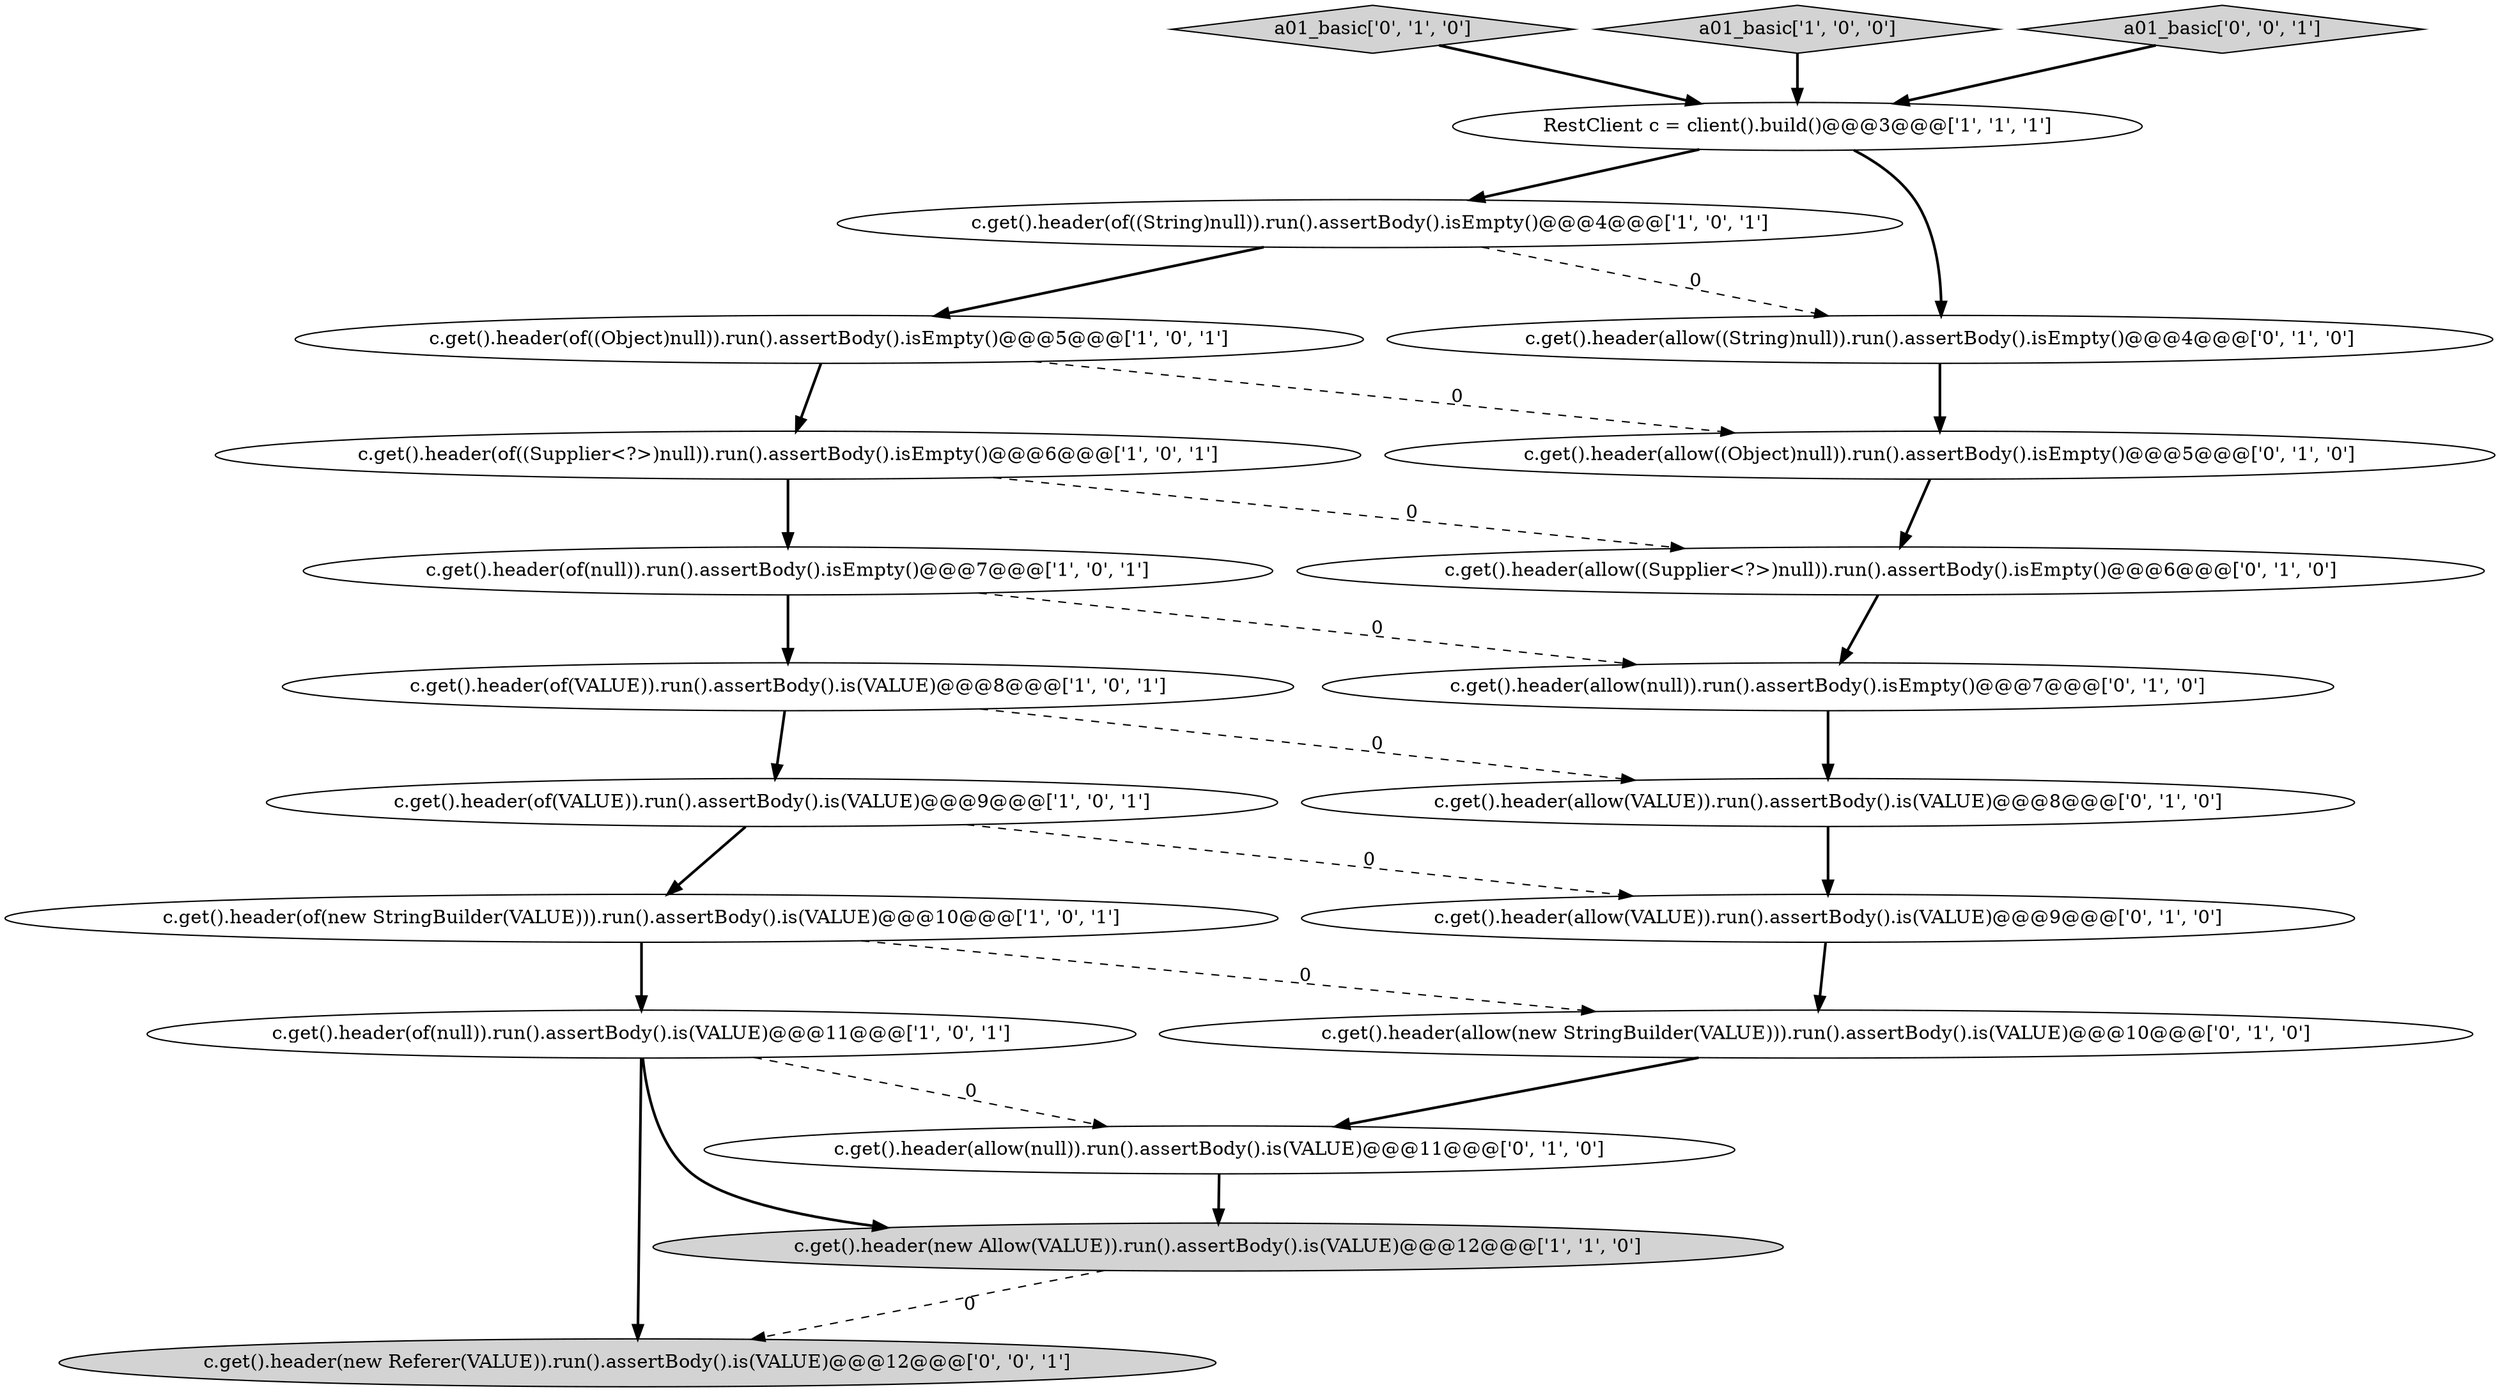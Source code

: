 digraph {
21 [style = filled, label = "c.get().header(new Referer(VALUE)).run().assertBody().is(VALUE)@@@12@@@['0', '0', '1']", fillcolor = lightgray, shape = ellipse image = "AAA0AAABBB3BBB"];
10 [style = filled, label = "c.get().header(new Allow(VALUE)).run().assertBody().is(VALUE)@@@12@@@['1', '1', '0']", fillcolor = lightgray, shape = ellipse image = "AAA0AAABBB1BBB"];
0 [style = filled, label = "c.get().header(of((Object)null)).run().assertBody().isEmpty()@@@5@@@['1', '0', '1']", fillcolor = white, shape = ellipse image = "AAA0AAABBB1BBB"];
6 [style = filled, label = "c.get().header(of(null)).run().assertBody().is(VALUE)@@@11@@@['1', '0', '1']", fillcolor = white, shape = ellipse image = "AAA0AAABBB1BBB"];
19 [style = filled, label = "a01_basic['0', '1', '0']", fillcolor = lightgray, shape = diamond image = "AAA0AAABBB2BBB"];
5 [style = filled, label = "a01_basic['1', '0', '0']", fillcolor = lightgray, shape = diamond image = "AAA0AAABBB1BBB"];
4 [style = filled, label = "c.get().header(of(new StringBuilder(VALUE))).run().assertBody().is(VALUE)@@@10@@@['1', '0', '1']", fillcolor = white, shape = ellipse image = "AAA0AAABBB1BBB"];
9 [style = filled, label = "c.get().header(of((Supplier<?>)null)).run().assertBody().isEmpty()@@@6@@@['1', '0', '1']", fillcolor = white, shape = ellipse image = "AAA0AAABBB1BBB"];
11 [style = filled, label = "c.get().header(allow(new StringBuilder(VALUE))).run().assertBody().is(VALUE)@@@10@@@['0', '1', '0']", fillcolor = white, shape = ellipse image = "AAA1AAABBB2BBB"];
12 [style = filled, label = "c.get().header(allow((String)null)).run().assertBody().isEmpty()@@@4@@@['0', '1', '0']", fillcolor = white, shape = ellipse image = "AAA1AAABBB2BBB"];
2 [style = filled, label = "c.get().header(of(null)).run().assertBody().isEmpty()@@@7@@@['1', '0', '1']", fillcolor = white, shape = ellipse image = "AAA0AAABBB1BBB"];
8 [style = filled, label = "RestClient c = client().build()@@@3@@@['1', '1', '1']", fillcolor = white, shape = ellipse image = "AAA0AAABBB1BBB"];
3 [style = filled, label = "c.get().header(of((String)null)).run().assertBody().isEmpty()@@@4@@@['1', '0', '1']", fillcolor = white, shape = ellipse image = "AAA0AAABBB1BBB"];
20 [style = filled, label = "a01_basic['0', '0', '1']", fillcolor = lightgray, shape = diamond image = "AAA0AAABBB3BBB"];
17 [style = filled, label = "c.get().header(allow((Supplier<?>)null)).run().assertBody().isEmpty()@@@6@@@['0', '1', '0']", fillcolor = white, shape = ellipse image = "AAA1AAABBB2BBB"];
13 [style = filled, label = "c.get().header(allow(null)).run().assertBody().isEmpty()@@@7@@@['0', '1', '0']", fillcolor = white, shape = ellipse image = "AAA1AAABBB2BBB"];
16 [style = filled, label = "c.get().header(allow(VALUE)).run().assertBody().is(VALUE)@@@9@@@['0', '1', '0']", fillcolor = white, shape = ellipse image = "AAA1AAABBB2BBB"];
7 [style = filled, label = "c.get().header(of(VALUE)).run().assertBody().is(VALUE)@@@9@@@['1', '0', '1']", fillcolor = white, shape = ellipse image = "AAA0AAABBB1BBB"];
15 [style = filled, label = "c.get().header(allow(VALUE)).run().assertBody().is(VALUE)@@@8@@@['0', '1', '0']", fillcolor = white, shape = ellipse image = "AAA1AAABBB2BBB"];
1 [style = filled, label = "c.get().header(of(VALUE)).run().assertBody().is(VALUE)@@@8@@@['1', '0', '1']", fillcolor = white, shape = ellipse image = "AAA0AAABBB1BBB"];
14 [style = filled, label = "c.get().header(allow((Object)null)).run().assertBody().isEmpty()@@@5@@@['0', '1', '0']", fillcolor = white, shape = ellipse image = "AAA1AAABBB2BBB"];
18 [style = filled, label = "c.get().header(allow(null)).run().assertBody().is(VALUE)@@@11@@@['0', '1', '0']", fillcolor = white, shape = ellipse image = "AAA1AAABBB2BBB"];
4->6 [style = bold, label=""];
14->17 [style = bold, label=""];
4->11 [style = dashed, label="0"];
13->15 [style = bold, label=""];
5->8 [style = bold, label=""];
6->18 [style = dashed, label="0"];
8->12 [style = bold, label=""];
12->14 [style = bold, label=""];
19->8 [style = bold, label=""];
0->9 [style = bold, label=""];
9->2 [style = bold, label=""];
10->21 [style = dashed, label="0"];
9->17 [style = dashed, label="0"];
20->8 [style = bold, label=""];
0->14 [style = dashed, label="0"];
11->18 [style = bold, label=""];
8->3 [style = bold, label=""];
6->10 [style = bold, label=""];
6->21 [style = bold, label=""];
7->4 [style = bold, label=""];
17->13 [style = bold, label=""];
3->0 [style = bold, label=""];
18->10 [style = bold, label=""];
2->1 [style = bold, label=""];
15->16 [style = bold, label=""];
1->15 [style = dashed, label="0"];
7->16 [style = dashed, label="0"];
1->7 [style = bold, label=""];
3->12 [style = dashed, label="0"];
16->11 [style = bold, label=""];
2->13 [style = dashed, label="0"];
}
